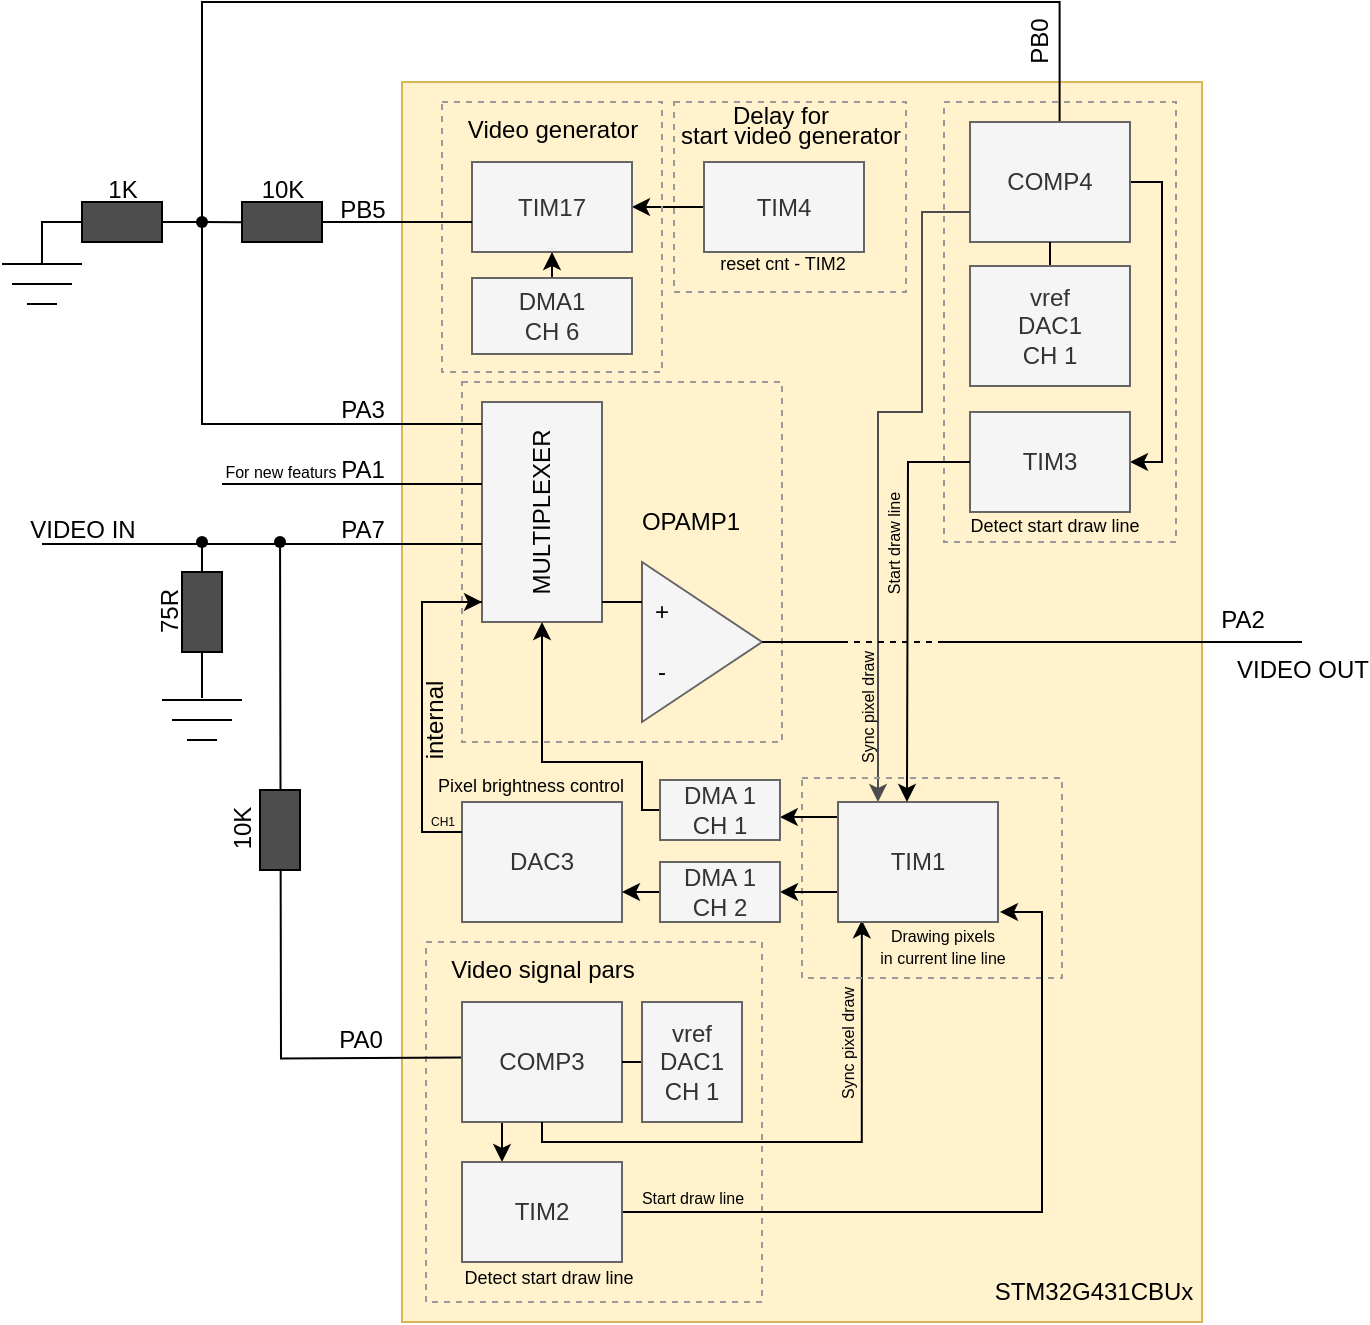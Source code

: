 <mxfile version="27.0.5">
  <diagram name="Сторінка-1" id="_eEN4EX3UfYcgiEHpWO1">
    <mxGraphModel dx="504" dy="431" grid="1" gridSize="10" guides="1" tooltips="1" connect="1" arrows="1" fold="1" page="1" pageScale="1" pageWidth="827" pageHeight="1169" background="#FFFFFF" math="0" shadow="0">
      <root>
        <mxCell id="0" />
        <mxCell id="1" parent="0" />
        <mxCell id="09FXHkTCo6JHGrru7qtD-1" value="" style="rounded=0;whiteSpace=wrap;html=1;fillColor=#fff2cc;strokeColor=#d6b656;" vertex="1" parent="1">
          <mxGeometry x="250" y="295" width="400" height="620" as="geometry" />
        </mxCell>
        <mxCell id="09FXHkTCo6JHGrru7qtD-2" value="&lt;font style=&quot;color: rgb(0, 0, 0);&quot;&gt;STM32G431CBUx&lt;/font&gt;" style="text;html=1;align=center;verticalAlign=middle;whiteSpace=wrap;rounded=0;" vertex="1" parent="1">
          <mxGeometry x="566" y="885" width="60" height="30" as="geometry" />
        </mxCell>
        <mxCell id="09FXHkTCo6JHGrru7qtD-7" value="" style="rounded=0;whiteSpace=wrap;html=1;fillColor=none;strokeColor=#999999;dashed=1;" vertex="1" parent="1">
          <mxGeometry x="280" y="445" width="160" height="180" as="geometry" />
        </mxCell>
        <mxCell id="09FXHkTCo6JHGrru7qtD-4" value="" style="rounded=0;whiteSpace=wrap;html=1;fillColor=#f5f5f5;fontColor=#333333;strokeColor=#666666;" vertex="1" parent="1">
          <mxGeometry x="290" y="455" width="60" height="110" as="geometry" />
        </mxCell>
        <mxCell id="09FXHkTCo6JHGrru7qtD-5" value="" style="triangle;whiteSpace=wrap;html=1;fillColor=#f5f5f5;fontColor=#333333;strokeColor=#666666;" vertex="1" parent="1">
          <mxGeometry x="370" y="535" width="60" height="80" as="geometry" />
        </mxCell>
        <mxCell id="09FXHkTCo6JHGrru7qtD-8" value="&lt;font style=&quot;color: rgb(0, 0, 0);&quot;&gt;+&lt;/font&gt;" style="text;html=1;align=center;verticalAlign=middle;whiteSpace=wrap;rounded=0;" vertex="1" parent="1">
          <mxGeometry x="350" y="545" width="60" height="30" as="geometry" />
        </mxCell>
        <mxCell id="09FXHkTCo6JHGrru7qtD-6" value="&lt;font style=&quot;color: rgb(0, 0, 0);&quot;&gt;MULTIPLEXER&lt;/font&gt;" style="text;html=1;align=center;verticalAlign=middle;whiteSpace=wrap;rounded=0;rotation=-90;" vertex="1" parent="1">
          <mxGeometry x="290" y="495" width="60" height="30" as="geometry" />
        </mxCell>
        <mxCell id="09FXHkTCo6JHGrru7qtD-9" value="&lt;font style=&quot;color: rgb(0, 0, 0);&quot;&gt;-&lt;/font&gt;" style="text;html=1;align=center;verticalAlign=middle;whiteSpace=wrap;rounded=0;" vertex="1" parent="1">
          <mxGeometry x="350" y="575" width="60" height="30" as="geometry" />
        </mxCell>
        <mxCell id="09FXHkTCo6JHGrru7qtD-10" value="" style="endArrow=none;html=1;rounded=0;strokeColor=#000000;exitX=0.002;exitY=0.333;exitDx=0;exitDy=0;entryX=0;entryY=0.25;entryDx=0;entryDy=0;exitPerimeter=0;" edge="1" parent="1" source="09FXHkTCo6JHGrru7qtD-8" target="09FXHkTCo6JHGrru7qtD-5">
          <mxGeometry width="50" height="50" relative="1" as="geometry">
            <mxPoint x="500" y="545" as="sourcePoint" />
            <mxPoint x="550" y="495" as="targetPoint" />
          </mxGeometry>
        </mxCell>
        <mxCell id="09FXHkTCo6JHGrru7qtD-15" value="" style="line;strokeWidth=1;html=1;fillColor=#000000;strokeColor=#000000;" vertex="1" parent="1">
          <mxGeometry x="520" y="570" width="180" height="10" as="geometry" />
        </mxCell>
        <mxCell id="09FXHkTCo6JHGrru7qtD-16" value="&lt;font style=&quot;color: rgb(0, 0, 0); font-weight: normal; font-size: 12px;&quot;&gt;PA2&lt;/font&gt;" style="text;strokeColor=none;fillColor=none;html=1;fontSize=24;fontStyle=1;verticalAlign=middle;align=center;" vertex="1" parent="1">
          <mxGeometry x="650" y="550" width="40" height="20" as="geometry" />
        </mxCell>
        <mxCell id="09FXHkTCo6JHGrru7qtD-19" value="" style="line;strokeWidth=1;html=1;fillColor=#000000;strokeColor=#000000;" vertex="1" parent="1">
          <mxGeometry x="220" y="465" width="70" height="2" as="geometry" />
        </mxCell>
        <mxCell id="09FXHkTCo6JHGrru7qtD-20" value="" style="line;strokeWidth=1;html=1;fillColor=#000000;strokeColor=#000000;" vertex="1" parent="1">
          <mxGeometry x="70" y="525" width="220" height="2" as="geometry" />
        </mxCell>
        <mxCell id="09FXHkTCo6JHGrru7qtD-21" value="" style="line;strokeWidth=1;html=1;fillColor=#000000;strokeColor=#000000;" vertex="1" parent="1">
          <mxGeometry x="160" y="495" width="130" height="2" as="geometry" />
        </mxCell>
        <mxCell id="09FXHkTCo6JHGrru7qtD-22" value="" style="line;strokeWidth=1;html=1;fillColor=#000000;strokeColor=#000000;" vertex="1" parent="1">
          <mxGeometry x="260" y="554" width="30" height="2" as="geometry" />
        </mxCell>
        <mxCell id="09FXHkTCo6JHGrru7qtD-24" value="&lt;font style=&quot;color: rgb(0, 0, 0); font-weight: normal; font-size: 12px;&quot;&gt;PA3&lt;/font&gt;" style="text;strokeColor=none;fillColor=none;html=1;fontSize=24;fontStyle=1;verticalAlign=middle;align=center;" vertex="1" parent="1">
          <mxGeometry x="210" y="445" width="40" height="20" as="geometry" />
        </mxCell>
        <mxCell id="09FXHkTCo6JHGrru7qtD-25" value="&lt;font style=&quot;color: rgb(0, 0, 0); font-weight: normal; font-size: 12px;&quot;&gt;PA1&lt;/font&gt;" style="text;strokeColor=none;fillColor=none;html=1;fontSize=24;fontStyle=1;verticalAlign=middle;align=center;" vertex="1" parent="1">
          <mxGeometry x="210" y="475" width="40" height="20" as="geometry" />
        </mxCell>
        <mxCell id="09FXHkTCo6JHGrru7qtD-26" value="&lt;font style=&quot;color: rgb(0, 0, 0); font-weight: normal; font-size: 12px;&quot;&gt;PA7&lt;/font&gt;" style="text;strokeColor=none;fillColor=none;html=1;fontSize=24;fontStyle=1;verticalAlign=middle;align=center;" vertex="1" parent="1">
          <mxGeometry x="210" y="505" width="40" height="20" as="geometry" />
        </mxCell>
        <mxCell id="09FXHkTCo6JHGrru7qtD-29" value="DAC3" style="rounded=0;whiteSpace=wrap;html=1;fillColor=#f5f5f5;fontColor=#333333;strokeColor=#666666;" vertex="1" parent="1">
          <mxGeometry x="280" y="655" width="80" height="60" as="geometry" />
        </mxCell>
        <mxCell id="09FXHkTCo6JHGrru7qtD-30" style="edgeStyle=orthogonalEdgeStyle;rounded=0;orthogonalLoop=1;jettySize=auto;html=1;exitX=0;exitY=0.25;exitDx=0;exitDy=0;entryX=1;entryY=0.5;entryDx=0;entryDy=0;entryPerimeter=0;strokeColor=#000000;" edge="1" parent="1" source="09FXHkTCo6JHGrru7qtD-29" target="09FXHkTCo6JHGrru7qtD-22">
          <mxGeometry relative="1" as="geometry">
            <Array as="points">
              <mxPoint x="260" y="670" />
              <mxPoint x="260" y="555" />
            </Array>
          </mxGeometry>
        </mxCell>
        <mxCell id="09FXHkTCo6JHGrru7qtD-31" value="&lt;font color=&quot;#000000&quot;&gt;&lt;span style=&quot;font-size: 12px; font-weight: 400;&quot;&gt;internal&lt;/span&gt;&lt;/font&gt;" style="text;strokeColor=none;fillColor=none;html=1;fontSize=24;fontStyle=1;verticalAlign=middle;align=center;rotation=270;" vertex="1" parent="1">
          <mxGeometry x="245" y="600" width="35" height="30" as="geometry" />
        </mxCell>
        <mxCell id="09FXHkTCo6JHGrru7qtD-33" style="edgeStyle=orthogonalEdgeStyle;rounded=0;orthogonalLoop=1;jettySize=auto;html=1;strokeColor=#000000;entryX=1;entryY=0.5;entryDx=0;entryDy=0;entryPerimeter=0;endArrow=none;startFill=0;" edge="1" parent="1" source="09FXHkTCo6JHGrru7qtD-70" target="09FXHkTCo6JHGrru7qtD-19">
          <mxGeometry relative="1" as="geometry">
            <mxPoint x="200" y="455" as="targetPoint" />
            <Array as="points">
              <mxPoint x="150" y="365" />
              <mxPoint x="150" y="466" />
            </Array>
          </mxGeometry>
        </mxCell>
        <mxCell id="09FXHkTCo6JHGrru7qtD-82" style="edgeStyle=orthogonalEdgeStyle;rounded=0;orthogonalLoop=1;jettySize=auto;html=1;entryX=0;entryY=0.5;entryDx=0;entryDy=0;endArrow=none;startFill=1;startArrow=classic;strokeColor=#000000;" edge="1" parent="1" source="09FXHkTCo6JHGrru7qtD-32" target="09FXHkTCo6JHGrru7qtD-76">
          <mxGeometry relative="1" as="geometry" />
        </mxCell>
        <mxCell id="09FXHkTCo6JHGrru7qtD-47" value="" style="rounded=0;whiteSpace=wrap;html=1;fillColor=none;strokeColor=#999999;dashed=1;" vertex="1" parent="1">
          <mxGeometry x="270" y="305" width="110" height="135" as="geometry" />
        </mxCell>
        <mxCell id="09FXHkTCo6JHGrru7qtD-32" value="TIM17" style="rounded=0;whiteSpace=wrap;html=1;fillColor=#f5f5f5;fontColor=#333333;strokeColor=#666666;" vertex="1" parent="1">
          <mxGeometry x="285" y="335" width="80" height="45" as="geometry" />
        </mxCell>
        <mxCell id="09FXHkTCo6JHGrru7qtD-40" style="edgeStyle=orthogonalEdgeStyle;rounded=0;orthogonalLoop=1;jettySize=auto;html=1;exitX=0.5;exitY=0;exitDx=0;exitDy=0;strokeColor=#000000;endArrow=none;startFill=0;" edge="1" parent="1" source="09FXHkTCo6JHGrru7qtD-34">
          <mxGeometry relative="1" as="geometry">
            <mxPoint x="170" y="365.143" as="targetPoint" />
          </mxGeometry>
        </mxCell>
        <mxCell id="09FXHkTCo6JHGrru7qtD-42" style="edgeStyle=orthogonalEdgeStyle;rounded=0;orthogonalLoop=1;jettySize=auto;html=1;exitX=0.5;exitY=1;exitDx=0;exitDy=0;strokeColor=#000000;endArrow=none;startFill=0;entryX=0.498;entryY=0.429;entryDx=0;entryDy=0;entryPerimeter=0;" edge="1" parent="1" source="09FXHkTCo6JHGrru7qtD-34" target="09FXHkTCo6JHGrru7qtD-43">
          <mxGeometry relative="1" as="geometry">
            <mxPoint x="70" y="384" as="targetPoint" />
            <Array as="points">
              <mxPoint x="70" y="365" />
              <mxPoint x="70" y="384" />
              <mxPoint x="70" y="384" />
            </Array>
          </mxGeometry>
        </mxCell>
        <mxCell id="09FXHkTCo6JHGrru7qtD-34" value="" style="rounded=0;whiteSpace=wrap;html=1;fillColor=#4D4D4D;direction=south;strokeColor=#000000;" vertex="1" parent="1">
          <mxGeometry x="90" y="355" width="40" height="20" as="geometry" />
        </mxCell>
        <mxCell id="09FXHkTCo6JHGrru7qtD-35" value="&lt;font style=&quot;color: rgb(0, 0, 0); font-weight: normal; font-size: 12px;&quot;&gt;1K&lt;/font&gt;" style="text;strokeColor=none;fillColor=none;html=1;fontSize=24;fontStyle=1;verticalAlign=middle;align=center;rotation=0;" vertex="1" parent="1">
          <mxGeometry x="90" y="335" width="40" height="20" as="geometry" />
        </mxCell>
        <mxCell id="09FXHkTCo6JHGrru7qtD-38" value="" style="edgeStyle=orthogonalEdgeStyle;rounded=0;orthogonalLoop=1;jettySize=auto;html=1;strokeColor=#000000;entryX=1;entryY=0.5;entryDx=0;entryDy=0;entryPerimeter=0;endArrow=none;startFill=0;" edge="1" parent="1" source="09FXHkTCo6JHGrru7qtD-32" target="09FXHkTCo6JHGrru7qtD-36">
          <mxGeometry relative="1" as="geometry">
            <mxPoint x="290" y="466" as="targetPoint" />
            <mxPoint x="285" y="365" as="sourcePoint" />
            <Array as="points">
              <mxPoint x="210" y="365" />
            </Array>
          </mxGeometry>
        </mxCell>
        <mxCell id="09FXHkTCo6JHGrru7qtD-36" value="" style="rounded=0;whiteSpace=wrap;html=1;fillColor=#4D4D4D;direction=south;strokeColor=#000000;" vertex="1" parent="1">
          <mxGeometry x="170" y="355" width="40" height="20" as="geometry" />
        </mxCell>
        <mxCell id="09FXHkTCo6JHGrru7qtD-39" value="&lt;font style=&quot;color: rgb(0, 0, 0); font-weight: normal; font-size: 12px;&quot;&gt;10K&lt;/font&gt;" style="text;strokeColor=none;fillColor=none;html=1;fontSize=24;fontStyle=1;verticalAlign=middle;align=center;rotation=0;" vertex="1" parent="1">
          <mxGeometry x="170" y="335" width="40" height="20" as="geometry" />
        </mxCell>
        <mxCell id="09FXHkTCo6JHGrru7qtD-43" value="" style="line;strokeWidth=1;html=1;fillColor=#000000;strokeColor=#000000;" vertex="1" parent="1">
          <mxGeometry x="50" y="385" width="40" height="2" as="geometry" />
        </mxCell>
        <mxCell id="09FXHkTCo6JHGrru7qtD-44" value="" style="line;strokeWidth=1;html=1;fillColor=#000000;strokeColor=#000000;" vertex="1" parent="1">
          <mxGeometry x="55" y="395" width="30" height="2" as="geometry" />
        </mxCell>
        <mxCell id="09FXHkTCo6JHGrru7qtD-45" value="" style="line;strokeWidth=1;html=1;fillColor=#000000;strokeColor=#000000;" vertex="1" parent="1">
          <mxGeometry x="62.5" y="405" width="15" height="2" as="geometry" />
        </mxCell>
        <mxCell id="09FXHkTCo6JHGrru7qtD-46" value="&lt;font style=&quot;color: rgb(0, 0, 0); font-weight: normal; font-size: 12px;&quot;&gt;PB5&lt;/font&gt;" style="text;strokeColor=none;fillColor=none;html=1;fontSize=24;fontStyle=1;verticalAlign=middle;align=center;" vertex="1" parent="1">
          <mxGeometry x="210" y="345" width="40" height="20" as="geometry" />
        </mxCell>
        <mxCell id="09FXHkTCo6JHGrru7qtD-48" value="&lt;font style=&quot;color: rgb(0, 0, 0); font-weight: normal; font-size: 12px;&quot;&gt;Video generator&lt;/font&gt;" style="text;strokeColor=none;fillColor=none;html=1;fontSize=24;fontStyle=1;verticalAlign=middle;align=center;" vertex="1" parent="1">
          <mxGeometry x="305" y="305" width="40" height="20" as="geometry" />
        </mxCell>
        <mxCell id="09FXHkTCo6JHGrru7qtD-50" value="&lt;font style=&quot;color: rgb(0, 0, 0); font-weight: normal; font-size: 6px;&quot;&gt;CH1&lt;/font&gt;" style="text;strokeColor=none;fillColor=none;html=1;fontSize=24;fontStyle=1;verticalAlign=middle;align=center;" vertex="1" parent="1">
          <mxGeometry x="260" y="649" width="20" height="20" as="geometry" />
        </mxCell>
        <mxCell id="09FXHkTCo6JHGrru7qtD-56" value="&lt;div&gt;&lt;font style=&quot;font-size: 9px;&quot; color=&quot;#000000&quot;&gt;&lt;span style=&quot;font-weight: 400;&quot;&gt;Pixel brightness control&lt;/span&gt;&lt;/font&gt;&lt;/div&gt;" style="text;strokeColor=none;fillColor=none;html=1;fontSize=24;fontStyle=1;verticalAlign=middle;align=center;rotation=0;" vertex="1" parent="1">
          <mxGeometry x="259" y="633" width="110" height="18" as="geometry" />
        </mxCell>
        <mxCell id="09FXHkTCo6JHGrru7qtD-58" value="&lt;font style=&quot;color: rgb(0, 0, 0); font-weight: normal; font-size: 12px;&quot;&gt;VIDEO IN&lt;/font&gt;" style="text;strokeColor=none;fillColor=none;html=1;fontSize=24;fontStyle=1;verticalAlign=middle;align=center;" vertex="1" parent="1">
          <mxGeometry x="70" y="505" width="40" height="20" as="geometry" />
        </mxCell>
        <mxCell id="09FXHkTCo6JHGrru7qtD-67" style="edgeStyle=orthogonalEdgeStyle;rounded=0;orthogonalLoop=1;jettySize=auto;html=1;endArrow=none;startFill=0;strokeColor=#000000;exitX=0.5;exitY=0;exitDx=0;exitDy=0;" edge="1" parent="1" source="09FXHkTCo6JHGrru7qtD-60">
          <mxGeometry relative="1" as="geometry">
            <mxPoint x="150" y="603" as="targetPoint" />
            <mxPoint x="150.0" y="588" as="sourcePoint" />
          </mxGeometry>
        </mxCell>
        <mxCell id="09FXHkTCo6JHGrru7qtD-68" style="edgeStyle=orthogonalEdgeStyle;rounded=0;orthogonalLoop=1;jettySize=auto;html=1;strokeColor=#000000;endArrow=none;startFill=0;" edge="1" parent="1" source="09FXHkTCo6JHGrru7qtD-60">
          <mxGeometry relative="1" as="geometry">
            <mxPoint x="150" y="525" as="targetPoint" />
            <Array as="points">
              <mxPoint x="150" y="525" />
              <mxPoint x="150" y="525" />
            </Array>
          </mxGeometry>
        </mxCell>
        <mxCell id="09FXHkTCo6JHGrru7qtD-60" value="" style="rounded=0;whiteSpace=wrap;html=1;fillColor=#4D4D4D;direction=west;strokeColor=#000000;" vertex="1" parent="1">
          <mxGeometry x="140" y="540" width="20" height="40" as="geometry" />
        </mxCell>
        <mxCell id="09FXHkTCo6JHGrru7qtD-61" value="&lt;font style=&quot;color: rgb(0, 0, 0); font-weight: normal; font-size: 12px;&quot;&gt;75R&lt;/font&gt;" style="text;strokeColor=none;fillColor=none;html=1;fontSize=24;fontStyle=1;verticalAlign=middle;align=center;rotation=270;" vertex="1" parent="1">
          <mxGeometry x="110" y="550" width="40" height="20" as="geometry" />
        </mxCell>
        <mxCell id="09FXHkTCo6JHGrru7qtD-62" value="" style="line;strokeWidth=1;html=1;fillColor=#000000;strokeColor=#000000;" vertex="1" parent="1">
          <mxGeometry x="130" y="603" width="40" height="2" as="geometry" />
        </mxCell>
        <mxCell id="09FXHkTCo6JHGrru7qtD-63" value="" style="line;strokeWidth=1;html=1;fillColor=#000000;strokeColor=#000000;" vertex="1" parent="1">
          <mxGeometry x="135" y="613" width="30" height="2" as="geometry" />
        </mxCell>
        <mxCell id="09FXHkTCo6JHGrru7qtD-64" value="" style="line;strokeWidth=1;html=1;fillColor=#000000;strokeColor=#000000;" vertex="1" parent="1">
          <mxGeometry x="142.5" y="623" width="15" height="2" as="geometry" />
        </mxCell>
        <mxCell id="09FXHkTCo6JHGrru7qtD-69" value="" style="shape=waypoint;sketch=0;size=6;pointerEvents=1;points=[];fillColor=none;resizable=0;rotatable=0;perimeter=centerPerimeter;snapToPoint=1;fontColor=#000000;strokeColor=#000000;" vertex="1" parent="1">
          <mxGeometry x="140" y="515" width="20" height="20" as="geometry" />
        </mxCell>
        <mxCell id="09FXHkTCo6JHGrru7qtD-70" value="" style="shape=waypoint;sketch=0;size=6;pointerEvents=1;points=[];fillColor=none;resizable=0;rotatable=0;perimeter=centerPerimeter;snapToPoint=1;fontColor=#000000;strokeColor=#000000;" vertex="1" parent="1">
          <mxGeometry x="140" y="355" width="20" height="20" as="geometry" />
        </mxCell>
        <mxCell id="09FXHkTCo6JHGrru7qtD-72" value="&lt;font style=&quot;color: rgb(0, 0, 0); font-weight: normal; font-size: 12px;&quot;&gt;VIDEO OUT&lt;/font&gt;" style="text;strokeColor=none;fillColor=none;html=1;fontSize=24;fontStyle=1;verticalAlign=middle;align=center;" vertex="1" parent="1">
          <mxGeometry x="680" y="575" width="40" height="20" as="geometry" />
        </mxCell>
        <mxCell id="09FXHkTCo6JHGrru7qtD-75" value="" style="rounded=0;whiteSpace=wrap;html=1;fillColor=none;strokeColor=#999999;dashed=1;" vertex="1" parent="1">
          <mxGeometry x="386" y="305" width="116" height="95" as="geometry" />
        </mxCell>
        <mxCell id="09FXHkTCo6JHGrru7qtD-76" value="TIM4" style="rounded=0;whiteSpace=wrap;html=1;fillColor=#f5f5f5;fontColor=#333333;strokeColor=#666666;" vertex="1" parent="1">
          <mxGeometry x="401" y="335" width="80" height="45" as="geometry" />
        </mxCell>
        <mxCell id="09FXHkTCo6JHGrru7qtD-78" value="&lt;font color=&quot;#000000&quot;&gt;&lt;span style=&quot;font-size: 12px; font-weight: 400;&quot;&gt;Delay for&lt;/span&gt;&lt;/font&gt;" style="text;strokeColor=none;fillColor=none;html=1;fontSize=24;fontStyle=1;verticalAlign=middle;align=center;rotation=0;" vertex="1" parent="1">
          <mxGeometry x="384" y="295" width="110" height="25" as="geometry" />
        </mxCell>
        <mxCell id="09FXHkTCo6JHGrru7qtD-79" value="&lt;font color=&quot;#000000&quot;&gt;&lt;span style=&quot;font-size: 12px; font-weight: 400;&quot;&gt;start video generator&lt;/span&gt;&lt;/font&gt;" style="text;strokeColor=none;fillColor=none;html=1;fontSize=24;fontStyle=1;verticalAlign=middle;align=center;rotation=0;" vertex="1" parent="1">
          <mxGeometry x="389" y="305" width="110" height="25" as="geometry" />
        </mxCell>
        <mxCell id="09FXHkTCo6JHGrru7qtD-101" style="edgeStyle=orthogonalEdgeStyle;rounded=0;orthogonalLoop=1;jettySize=auto;html=1;exitX=0.56;exitY=-0.007;exitDx=0;exitDy=0;strokeColor=#000000;endArrow=none;startFill=0;entryX=0.407;entryY=0.182;entryDx=0;entryDy=0;entryPerimeter=0;exitPerimeter=0;" edge="1" parent="1" source="09FXHkTCo6JHGrru7qtD-84" target="09FXHkTCo6JHGrru7qtD-70">
          <mxGeometry relative="1" as="geometry">
            <mxPoint x="160" y="265" as="targetPoint" />
            <Array as="points">
              <mxPoint x="579" y="255" />
              <mxPoint x="150" y="255" />
            </Array>
          </mxGeometry>
        </mxCell>
        <mxCell id="09FXHkTCo6JHGrru7qtD-83" value="" style="rounded=0;whiteSpace=wrap;html=1;fillColor=none;strokeColor=#999999;dashed=1;" vertex="1" parent="1">
          <mxGeometry x="521" y="305" width="116" height="220" as="geometry" />
        </mxCell>
        <mxCell id="09FXHkTCo6JHGrru7qtD-138" style="edgeStyle=orthogonalEdgeStyle;rounded=0;orthogonalLoop=1;jettySize=auto;html=1;exitX=1;exitY=0.5;exitDx=0;exitDy=0;entryX=1;entryY=0.5;entryDx=0;entryDy=0;strokeColor=#000000;" edge="1" parent="1" source="09FXHkTCo6JHGrru7qtD-84" target="09FXHkTCo6JHGrru7qtD-137">
          <mxGeometry relative="1" as="geometry">
            <Array as="points">
              <mxPoint x="630" y="345" />
              <mxPoint x="630" y="485" />
            </Array>
          </mxGeometry>
        </mxCell>
        <mxCell id="09FXHkTCo6JHGrru7qtD-84" value="COMP4" style="rounded=0;whiteSpace=wrap;html=1;fillColor=#f5f5f5;fontColor=#333333;strokeColor=#666666;" vertex="1" parent="1">
          <mxGeometry x="534" y="315" width="80" height="60" as="geometry" />
        </mxCell>
        <mxCell id="09FXHkTCo6JHGrru7qtD-87" value="" style="rounded=0;whiteSpace=wrap;html=1;fillColor=none;strokeColor=#999999;dashed=1;" vertex="1" parent="1">
          <mxGeometry x="262" y="725" width="168" height="180" as="geometry" />
        </mxCell>
        <mxCell id="09FXHkTCo6JHGrru7qtD-90" style="edgeStyle=orthogonalEdgeStyle;rounded=0;orthogonalLoop=1;jettySize=auto;html=1;exitX=0;exitY=0.5;exitDx=0;exitDy=0;strokeColor=#000000;endArrow=none;startFill=0;entryX=0.541;entryY=1.111;entryDx=0;entryDy=0;entryPerimeter=0;" edge="1" parent="1">
          <mxGeometry relative="1" as="geometry">
            <mxPoint x="189.02" y="525.002" as="targetPoint" />
            <mxPoint x="280" y="782.78" as="sourcePoint" />
          </mxGeometry>
        </mxCell>
        <mxCell id="09FXHkTCo6JHGrru7qtD-135" style="edgeStyle=orthogonalEdgeStyle;rounded=0;orthogonalLoop=1;jettySize=auto;html=1;exitX=0.25;exitY=1;exitDx=0;exitDy=0;entryX=0.25;entryY=0;entryDx=0;entryDy=0;strokeColor=#000000;" edge="1" parent="1" source="09FXHkTCo6JHGrru7qtD-88" target="09FXHkTCo6JHGrru7qtD-133">
          <mxGeometry relative="1" as="geometry" />
        </mxCell>
        <mxCell id="09FXHkTCo6JHGrru7qtD-88" value="COMP3" style="rounded=0;whiteSpace=wrap;html=1;fillColor=#f5f5f5;fontColor=#333333;strokeColor=#666666;" vertex="1" parent="1">
          <mxGeometry x="280" y="755" width="80" height="60" as="geometry" />
        </mxCell>
        <mxCell id="09FXHkTCo6JHGrru7qtD-89" value="&lt;font color=&quot;#000000&quot;&gt;&lt;span style=&quot;font-size: 12px; font-weight: 400;&quot;&gt;Video signal pars&lt;/span&gt;&lt;/font&gt;" style="text;strokeColor=none;fillColor=none;html=1;fontSize=24;fontStyle=1;verticalAlign=middle;align=center;rotation=0;" vertex="1" parent="1">
          <mxGeometry x="265" y="722" width="110" height="25" as="geometry" />
        </mxCell>
        <mxCell id="09FXHkTCo6JHGrru7qtD-91" value="" style="shape=waypoint;sketch=0;size=6;pointerEvents=1;points=[];fillColor=none;resizable=0;rotatable=0;perimeter=centerPerimeter;snapToPoint=1;fontColor=#000000;strokeColor=#000000;" vertex="1" parent="1">
          <mxGeometry x="179" y="515" width="20" height="20" as="geometry" />
        </mxCell>
        <mxCell id="09FXHkTCo6JHGrru7qtD-94" value="" style="rounded=0;whiteSpace=wrap;html=1;fillColor=#4D4D4D;direction=west;strokeColor=#000000;" vertex="1" parent="1">
          <mxGeometry x="179" y="649" width="20" height="40" as="geometry" />
        </mxCell>
        <mxCell id="09FXHkTCo6JHGrru7qtD-97" value="&lt;font style=&quot;color: rgb(0, 0, 0); font-weight: normal; font-size: 12px;&quot;&gt;10K&lt;/font&gt;" style="text;strokeColor=none;fillColor=none;html=1;fontSize=24;fontStyle=1;verticalAlign=middle;align=center;rotation=270;" vertex="1" parent="1">
          <mxGeometry x="146.5" y="659" width="40" height="20" as="geometry" />
        </mxCell>
        <mxCell id="09FXHkTCo6JHGrru7qtD-98" value="&lt;font style=&quot;font-size: 8px;&quot; color=&quot;#000000&quot;&gt;&lt;span style=&quot;font-weight: 400;&quot;&gt;For new featurs&lt;/span&gt;&lt;/font&gt;" style="text;strokeColor=none;fillColor=none;html=1;fontSize=24;fontStyle=1;verticalAlign=middle;align=center;" vertex="1" parent="1">
          <mxGeometry x="169" y="475" width="40" height="20" as="geometry" />
        </mxCell>
        <mxCell id="09FXHkTCo6JHGrru7qtD-100" value="&lt;font style=&quot;color: rgb(0, 0, 0); font-weight: normal; font-size: 12px;&quot;&gt;PA0&lt;/font&gt;" style="text;strokeColor=none;fillColor=none;html=1;fontSize=24;fontStyle=1;verticalAlign=middle;align=center;" vertex="1" parent="1">
          <mxGeometry x="209" y="760" width="40" height="20" as="geometry" />
        </mxCell>
        <mxCell id="09FXHkTCo6JHGrru7qtD-102" value="&lt;font style=&quot;color: rgb(0, 0, 0); font-weight: normal; font-size: 12px;&quot;&gt;PB0&lt;/font&gt;" style="text;strokeColor=none;fillColor=none;html=1;fontSize=24;fontStyle=1;verticalAlign=middle;align=center;rotation=270;" vertex="1" parent="1">
          <mxGeometry x="545" y="265" width="40" height="20" as="geometry" />
        </mxCell>
        <mxCell id="09FXHkTCo6JHGrru7qtD-104" style="edgeStyle=orthogonalEdgeStyle;rounded=0;orthogonalLoop=1;jettySize=auto;html=1;exitX=0;exitY=0.5;exitDx=0;exitDy=0;entryX=1;entryY=0.5;entryDx=0;entryDy=0;endArrow=none;startFill=0;strokeColor=#000000;" edge="1" parent="1" source="09FXHkTCo6JHGrru7qtD-103" target="09FXHkTCo6JHGrru7qtD-88">
          <mxGeometry relative="1" as="geometry" />
        </mxCell>
        <mxCell id="09FXHkTCo6JHGrru7qtD-126" style="edgeStyle=orthogonalEdgeStyle;rounded=0;orthogonalLoop=1;jettySize=auto;html=1;entryX=0.149;entryY=0.985;entryDx=0;entryDy=0;strokeColor=#000000;exitX=0.5;exitY=1;exitDx=0;exitDy=0;entryPerimeter=0;" edge="1" parent="1" source="09FXHkTCo6JHGrru7qtD-88" target="09FXHkTCo6JHGrru7qtD-109">
          <mxGeometry relative="1" as="geometry">
            <Array as="points">
              <mxPoint x="320" y="825" />
              <mxPoint x="480" y="825" />
            </Array>
          </mxGeometry>
        </mxCell>
        <mxCell id="09FXHkTCo6JHGrru7qtD-103" value="vref&lt;br&gt;DAC1&lt;br&gt;CH 1" style="rounded=0;whiteSpace=wrap;html=1;fillColor=#f5f5f5;fontColor=#333333;strokeColor=#666666;" vertex="1" parent="1">
          <mxGeometry x="370" y="755" width="50" height="60" as="geometry" />
        </mxCell>
        <mxCell id="09FXHkTCo6JHGrru7qtD-107" style="edgeStyle=orthogonalEdgeStyle;rounded=0;orthogonalLoop=1;jettySize=auto;html=1;exitX=0.5;exitY=0;exitDx=0;exitDy=0;entryX=0.5;entryY=1;entryDx=0;entryDy=0;endArrow=none;startFill=0;strokeColor=#000000;" edge="1" parent="1" source="09FXHkTCo6JHGrru7qtD-106" target="09FXHkTCo6JHGrru7qtD-84">
          <mxGeometry relative="1" as="geometry" />
        </mxCell>
        <mxCell id="09FXHkTCo6JHGrru7qtD-128" style="edgeStyle=orthogonalEdgeStyle;rounded=0;orthogonalLoop=1;jettySize=auto;html=1;exitX=0;exitY=0.75;exitDx=0;exitDy=0;entryX=0.25;entryY=0;entryDx=0;entryDy=0;strokeColor=#4D4D4D;" edge="1" parent="1" source="09FXHkTCo6JHGrru7qtD-84" target="09FXHkTCo6JHGrru7qtD-109">
          <mxGeometry relative="1" as="geometry">
            <Array as="points">
              <mxPoint x="510" y="360" />
              <mxPoint x="510" y="460" />
              <mxPoint x="488" y="460" />
            </Array>
          </mxGeometry>
        </mxCell>
        <mxCell id="09FXHkTCo6JHGrru7qtD-106" value="vref&lt;br&gt;DAC1&lt;br&gt;CH 1" style="rounded=0;whiteSpace=wrap;html=1;fillColor=#f5f5f5;fontColor=#333333;strokeColor=#666666;" vertex="1" parent="1">
          <mxGeometry x="534" y="387" width="80" height="60" as="geometry" />
        </mxCell>
        <mxCell id="09FXHkTCo6JHGrru7qtD-108" value="" style="rounded=0;whiteSpace=wrap;html=1;fillColor=none;strokeColor=#999999;dashed=1;" vertex="1" parent="1">
          <mxGeometry x="450" y="643" width="130" height="100" as="geometry" />
        </mxCell>
        <mxCell id="09FXHkTCo6JHGrru7qtD-120" style="edgeStyle=orthogonalEdgeStyle;rounded=0;orthogonalLoop=1;jettySize=auto;html=1;exitX=0;exitY=0.5;exitDx=0;exitDy=0;entryX=1;entryY=0.5;entryDx=0;entryDy=0;strokeColor=#000000;" edge="1" parent="1" source="09FXHkTCo6JHGrru7qtD-109" target="09FXHkTCo6JHGrru7qtD-114">
          <mxGeometry relative="1" as="geometry">
            <Array as="points">
              <mxPoint x="468" y="700" />
            </Array>
          </mxGeometry>
        </mxCell>
        <mxCell id="09FXHkTCo6JHGrru7qtD-122" style="edgeStyle=orthogonalEdgeStyle;rounded=0;orthogonalLoop=1;jettySize=auto;html=1;exitX=0;exitY=0.25;exitDx=0;exitDy=0;entryX=0.998;entryY=0.617;entryDx=0;entryDy=0;strokeColor=#000000;entryPerimeter=0;" edge="1" parent="1" target="09FXHkTCo6JHGrru7qtD-121">
          <mxGeometry relative="1" as="geometry">
            <mxPoint x="468" y="662.5" as="sourcePoint" />
            <mxPoint x="439" y="659" as="targetPoint" />
          </mxGeometry>
        </mxCell>
        <mxCell id="09FXHkTCo6JHGrru7qtD-109" value="TIM1" style="rounded=0;whiteSpace=wrap;html=1;fillColor=#f5f5f5;fontColor=#333333;strokeColor=#666666;" vertex="1" parent="1">
          <mxGeometry x="468" y="655" width="80" height="60" as="geometry" />
        </mxCell>
        <mxCell id="09FXHkTCo6JHGrru7qtD-113" value="&lt;div&gt;&lt;font style=&quot;font-size: 8px;&quot; color=&quot;#000000&quot;&gt;&lt;span style=&quot;font-weight: 400;&quot;&gt;Drawing pixels&lt;/span&gt;&lt;/font&gt;&lt;/div&gt;" style="text;strokeColor=none;fillColor=none;html=1;fontSize=24;fontStyle=1;verticalAlign=middle;align=center;" vertex="1" parent="1">
          <mxGeometry x="462" y="707" width="116" height="20" as="geometry" />
        </mxCell>
        <mxCell id="09FXHkTCo6JHGrru7qtD-119" style="edgeStyle=orthogonalEdgeStyle;rounded=0;orthogonalLoop=1;jettySize=auto;html=1;exitX=0;exitY=0.5;exitDx=0;exitDy=0;strokeColor=#000000;" edge="1" parent="1" source="09FXHkTCo6JHGrru7qtD-114">
          <mxGeometry relative="1" as="geometry">
            <mxPoint x="360" y="700" as="targetPoint" />
          </mxGeometry>
        </mxCell>
        <mxCell id="09FXHkTCo6JHGrru7qtD-114" value="DMA 1&lt;br&gt;CH 2" style="rounded=0;whiteSpace=wrap;html=1;fillColor=#f5f5f5;fontColor=#333333;strokeColor=#666666;" vertex="1" parent="1">
          <mxGeometry x="379" y="685" width="60" height="30" as="geometry" />
        </mxCell>
        <mxCell id="09FXHkTCo6JHGrru7qtD-125" style="edgeStyle=orthogonalEdgeStyle;rounded=0;orthogonalLoop=1;jettySize=auto;html=1;entryX=0.5;entryY=1;entryDx=0;entryDy=0;strokeColor=#000000;" edge="1" parent="1" source="09FXHkTCo6JHGrru7qtD-121" target="09FXHkTCo6JHGrru7qtD-4">
          <mxGeometry relative="1" as="geometry">
            <Array as="points">
              <mxPoint x="370" y="659" />
              <mxPoint x="370" y="635" />
              <mxPoint x="320" y="635" />
            </Array>
          </mxGeometry>
        </mxCell>
        <mxCell id="09FXHkTCo6JHGrru7qtD-121" value="DMA 1&lt;br&gt;CH 1" style="rounded=0;whiteSpace=wrap;html=1;fillColor=#f5f5f5;fontColor=#333333;strokeColor=#666666;" vertex="1" parent="1">
          <mxGeometry x="379" y="644" width="60" height="30" as="geometry" />
        </mxCell>
        <mxCell id="09FXHkTCo6JHGrru7qtD-127" value="&lt;font style=&quot;font-size: 8px;&quot; color=&quot;#000000&quot;&gt;&lt;span style=&quot;font-weight: 400;&quot;&gt;Sync pixel draw&lt;/span&gt;&lt;/font&gt;" style="text;strokeColor=none;fillColor=none;html=1;fontSize=24;fontStyle=1;verticalAlign=middle;align=center;rotation=270;" vertex="1" parent="1">
          <mxGeometry x="435" y="762" width="66" height="28" as="geometry" />
        </mxCell>
        <mxCell id="09FXHkTCo6JHGrru7qtD-130" value="&lt;font style=&quot;font-size: 8px;&quot; color=&quot;#000000&quot;&gt;&lt;span style=&quot;font-weight: 400;&quot;&gt;Sync pixel draw&lt;/span&gt;&lt;/font&gt;" style="text;strokeColor=none;fillColor=none;html=1;fontSize=24;fontStyle=1;verticalAlign=middle;align=center;rotation=270;" vertex="1" parent="1">
          <mxGeometry x="468" y="598" width="20" height="20" as="geometry" />
        </mxCell>
        <mxCell id="09FXHkTCo6JHGrru7qtD-146" style="edgeStyle=orthogonalEdgeStyle;rounded=0;orthogonalLoop=1;jettySize=auto;html=1;exitX=1;exitY=0.5;exitDx=0;exitDy=0;strokeColor=#000000;" edge="1" parent="1" source="09FXHkTCo6JHGrru7qtD-133">
          <mxGeometry relative="1" as="geometry">
            <mxPoint x="549" y="710" as="targetPoint" />
            <Array as="points">
              <mxPoint x="570" y="860" />
              <mxPoint x="570" y="710" />
              <mxPoint x="549" y="710" />
            </Array>
          </mxGeometry>
        </mxCell>
        <mxCell id="09FXHkTCo6JHGrru7qtD-133" value="TIM2" style="rounded=0;whiteSpace=wrap;html=1;fillColor=#f5f5f5;fontColor=#333333;strokeColor=#666666;" vertex="1" parent="1">
          <mxGeometry x="280" y="835" width="80" height="50" as="geometry" />
        </mxCell>
        <mxCell id="09FXHkTCo6JHGrru7qtD-137" value="TIM3" style="rounded=0;whiteSpace=wrap;html=1;fillColor=#f5f5f5;fontColor=#333333;strokeColor=#666666;" vertex="1" parent="1">
          <mxGeometry x="534" y="460" width="80" height="50" as="geometry" />
        </mxCell>
        <mxCell id="09FXHkTCo6JHGrru7qtD-139" value="&lt;div&gt;&lt;font style=&quot;font-size: 9px;&quot; color=&quot;#000000&quot;&gt;&lt;span style=&quot;font-weight: 400;&quot;&gt;Detect start draw line&lt;/span&gt;&lt;/font&gt;&lt;/div&gt;" style="text;strokeColor=none;fillColor=none;html=1;fontSize=24;fontStyle=1;verticalAlign=middle;align=center;rotation=0;" vertex="1" parent="1">
          <mxGeometry x="268" y="879" width="110" height="18" as="geometry" />
        </mxCell>
        <mxCell id="09FXHkTCo6JHGrru7qtD-140" value="&lt;div&gt;&lt;font style=&quot;font-size: 9px;&quot; color=&quot;#000000&quot;&gt;&lt;span style=&quot;font-weight: 400;&quot;&gt;Detect start draw line&lt;/span&gt;&lt;/font&gt;&lt;/div&gt;" style="text;strokeColor=none;fillColor=none;html=1;fontSize=24;fontStyle=1;verticalAlign=middle;align=center;rotation=0;" vertex="1" parent="1">
          <mxGeometry x="521" y="503" width="110" height="18" as="geometry" />
        </mxCell>
        <mxCell id="09FXHkTCo6JHGrru7qtD-142" value="&lt;div&gt;&lt;font style=&quot;font-size: 8px;&quot; color=&quot;#000000&quot;&gt;&lt;span style=&quot;font-weight: 400;&quot;&gt;in current line line&lt;/span&gt;&lt;/font&gt;&lt;/div&gt;" style="text;strokeColor=none;fillColor=none;html=1;fontSize=24;fontStyle=1;verticalAlign=middle;align=center;" vertex="1" parent="1">
          <mxGeometry x="481" y="718" width="78" height="20" as="geometry" />
        </mxCell>
        <mxCell id="09FXHkTCo6JHGrru7qtD-143" value="&lt;div&gt;&lt;font style=&quot;font-size: 9px;&quot; color=&quot;#000000&quot;&gt;&lt;span style=&quot;font-weight: 400;&quot;&gt;reset cnt - TIM2&lt;/span&gt;&lt;/font&gt;&lt;/div&gt;" style="text;strokeColor=none;fillColor=none;html=1;fontSize=24;fontStyle=1;verticalAlign=middle;align=center;rotation=0;" vertex="1" parent="1">
          <mxGeometry x="385" y="372" width="110" height="18" as="geometry" />
        </mxCell>
        <mxCell id="09FXHkTCo6JHGrru7qtD-147" style="edgeStyle=orthogonalEdgeStyle;rounded=0;orthogonalLoop=1;jettySize=auto;html=1;exitX=0;exitY=0.5;exitDx=0;exitDy=0;entryX=0.581;entryY=0.04;entryDx=0;entryDy=0;entryPerimeter=0;strokeColor=#000000;" edge="1" parent="1" source="09FXHkTCo6JHGrru7qtD-137">
          <mxGeometry relative="1" as="geometry">
            <mxPoint x="522" y="482.6" as="sourcePoint" />
            <mxPoint x="502.48" y="655" as="targetPoint" />
          </mxGeometry>
        </mxCell>
        <mxCell id="09FXHkTCo6JHGrru7qtD-148" value="&lt;font style=&quot;font-size: 8px;&quot; color=&quot;#000000&quot;&gt;&lt;span style=&quot;font-weight: 400;&quot;&gt;Start draw line&lt;/span&gt;&lt;/font&gt;" style="text;strokeColor=none;fillColor=none;html=1;fontSize=24;fontStyle=1;verticalAlign=middle;align=center;rotation=0;" vertex="1" parent="1">
          <mxGeometry x="362" y="834" width="66" height="28" as="geometry" />
        </mxCell>
        <mxCell id="09FXHkTCo6JHGrru7qtD-149" value="&lt;font style=&quot;font-size: 8px;&quot; color=&quot;#000000&quot;&gt;&lt;span style=&quot;font-weight: 400;&quot;&gt;Start draw line&lt;/span&gt;&lt;/font&gt;" style="text;strokeColor=none;fillColor=none;html=1;fontSize=24;fontStyle=1;verticalAlign=middle;align=center;rotation=270;" vertex="1" parent="1">
          <mxGeometry x="458" y="512" width="66" height="28" as="geometry" />
        </mxCell>
        <mxCell id="09FXHkTCo6JHGrru7qtD-150" value="" style="line;strokeWidth=1;html=1;fillColor=#000000;strokeColor=#000000;" vertex="1" parent="1">
          <mxGeometry x="430" y="570" width="40" height="10" as="geometry" />
        </mxCell>
        <mxCell id="09FXHkTCo6JHGrru7qtD-151" value="" style="line;strokeWidth=1;html=1;fillColor=#000000;strokeColor=#000000;dashed=1;" vertex="1" parent="1">
          <mxGeometry x="470" y="570" width="50" height="10" as="geometry" />
        </mxCell>
        <mxCell id="09FXHkTCo6JHGrru7qtD-152" value="&lt;font style=&quot;color: rgb(0, 0, 0); font-weight: normal; font-size: 12px;&quot;&gt;OPAMP1&lt;/font&gt;" style="text;strokeColor=none;fillColor=none;html=1;fontSize=24;fontStyle=1;verticalAlign=middle;align=center;" vertex="1" parent="1">
          <mxGeometry x="374" y="501" width="40" height="20" as="geometry" />
        </mxCell>
        <mxCell id="09FXHkTCo6JHGrru7qtD-154" style="edgeStyle=orthogonalEdgeStyle;rounded=0;orthogonalLoop=1;jettySize=auto;html=1;exitX=0.5;exitY=0;exitDx=0;exitDy=0;entryX=0.5;entryY=1;entryDx=0;entryDy=0;strokeColor=#000000;" edge="1" parent="1" source="09FXHkTCo6JHGrru7qtD-153" target="09FXHkTCo6JHGrru7qtD-32">
          <mxGeometry relative="1" as="geometry" />
        </mxCell>
        <mxCell id="09FXHkTCo6JHGrru7qtD-153" value="DMA1&lt;br&gt;CH 6" style="rounded=0;whiteSpace=wrap;html=1;fillColor=#f5f5f5;fontColor=#333333;strokeColor=#666666;" vertex="1" parent="1">
          <mxGeometry x="285" y="393" width="80" height="38" as="geometry" />
        </mxCell>
      </root>
    </mxGraphModel>
  </diagram>
</mxfile>
